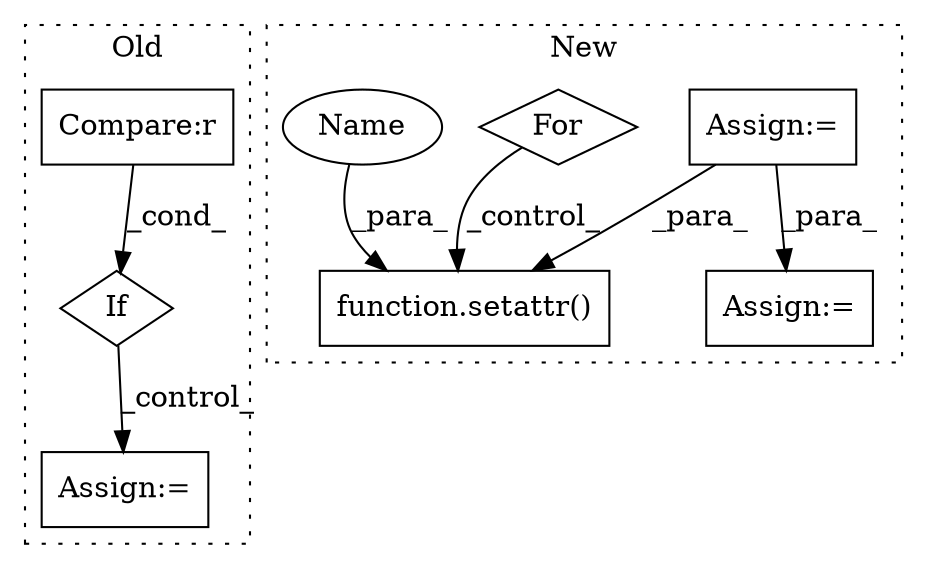 digraph G {
subgraph cluster0 {
1 [label="If" a="96" s="1190" l="3" shape="diamond"];
3 [label="Assign:=" a="68" s="1237" l="3" shape="box"];
4 [label="Compare:r" a="40" s="1193" l="20" shape="box"];
label = "Old";
style="dotted";
}
subgraph cluster1 {
2 [label="function.setattr()" a="75" s="1147,1180" l="8,1" shape="box"];
5 [label="Assign:=" a="68" s="1076" l="3" shape="box"];
6 [label="Assign:=" a="68" s="1213" l="3" shape="box"];
7 [label="For" a="107" s="1096,1133" l="4,14" shape="diamond"];
8 [label="Name" a="87" s="1173" l="7" shape="ellipse"];
label = "New";
style="dotted";
}
1 -> 3 [label="_control_"];
4 -> 1 [label="_cond_"];
5 -> 6 [label="_para_"];
5 -> 2 [label="_para_"];
7 -> 2 [label="_control_"];
8 -> 2 [label="_para_"];
}